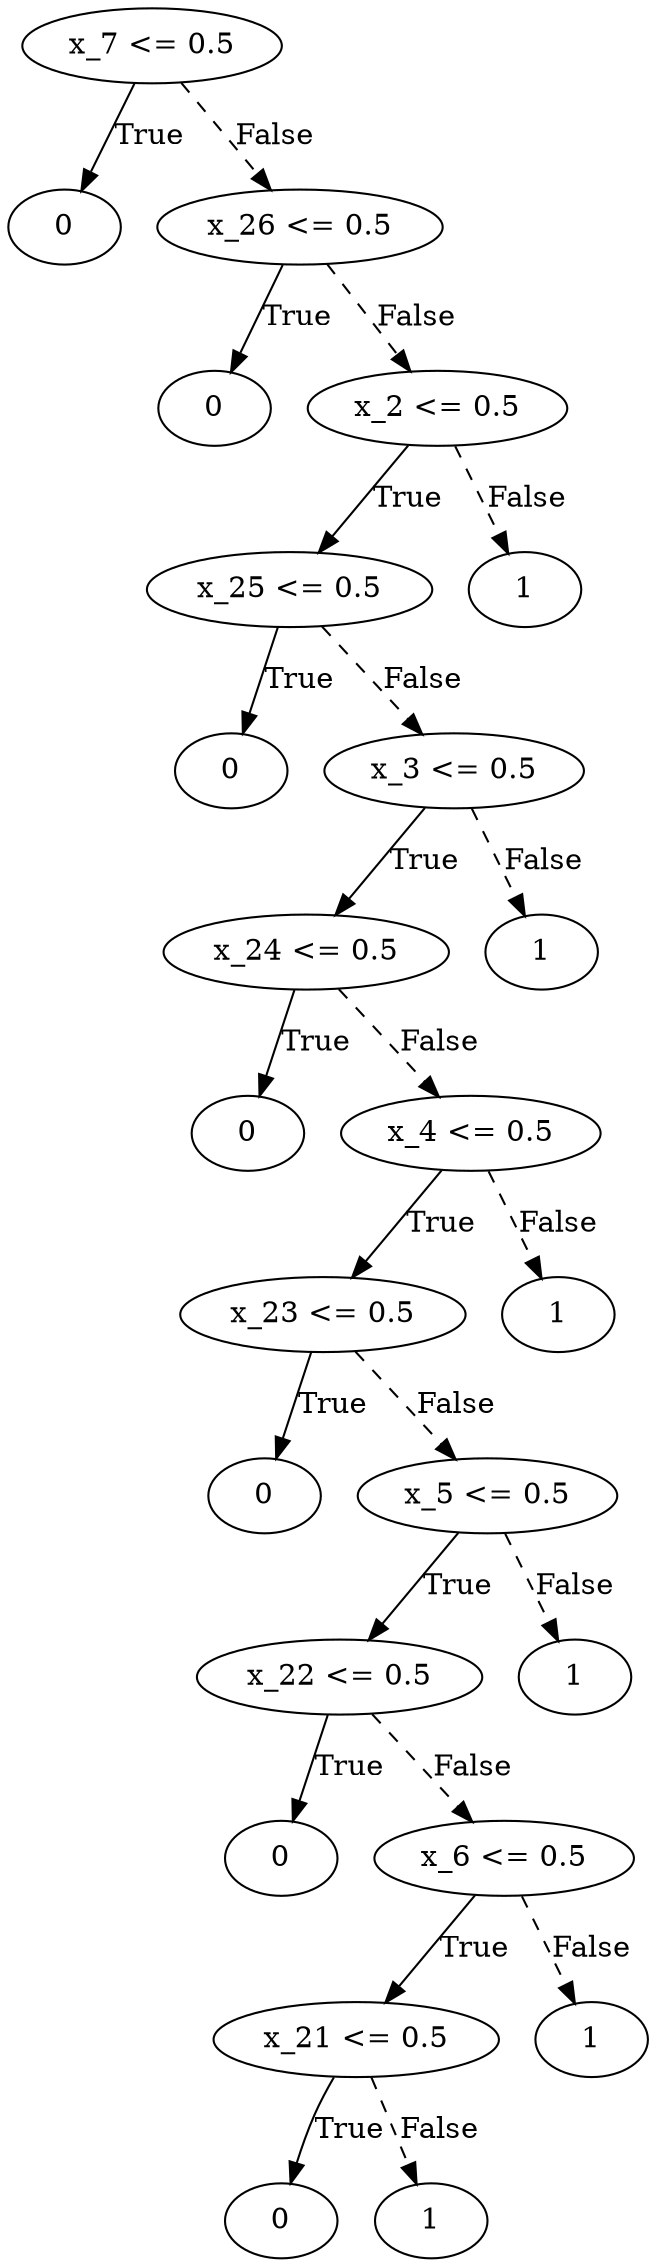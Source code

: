 digraph {
0 [label="x_7 <= 0.5"];
1 [label="0"];
0 -> 1 [label="True"];
2 [label="x_26 <= 0.5"];
3 [label="0"];
2 -> 3 [label="True"];
4 [label="x_2 <= 0.5"];
5 [label="x_25 <= 0.5"];
6 [label="0"];
5 -> 6 [label="True"];
7 [label="x_3 <= 0.5"];
8 [label="x_24 <= 0.5"];
9 [label="0"];
8 -> 9 [label="True"];
10 [label="x_4 <= 0.5"];
11 [label="x_23 <= 0.5"];
12 [label="0"];
11 -> 12 [label="True"];
13 [label="x_5 <= 0.5"];
14 [label="x_22 <= 0.5"];
15 [label="0"];
14 -> 15 [label="True"];
16 [label="x_6 <= 0.5"];
17 [label="x_21 <= 0.5"];
18 [label="0"];
17 -> 18 [label="True"];
19 [label="1"];
17 -> 19 [style="dashed", label="False"];
16 -> 17 [label="True"];
20 [label="1"];
16 -> 20 [style="dashed", label="False"];
14 -> 16 [style="dashed", label="False"];
13 -> 14 [label="True"];
21 [label="1"];
13 -> 21 [style="dashed", label="False"];
11 -> 13 [style="dashed", label="False"];
10 -> 11 [label="True"];
22 [label="1"];
10 -> 22 [style="dashed", label="False"];
8 -> 10 [style="dashed", label="False"];
7 -> 8 [label="True"];
23 [label="1"];
7 -> 23 [style="dashed", label="False"];
5 -> 7 [style="dashed", label="False"];
4 -> 5 [label="True"];
24 [label="1"];
4 -> 24 [style="dashed", label="False"];
2 -> 4 [style="dashed", label="False"];
0 -> 2 [style="dashed", label="False"];

}